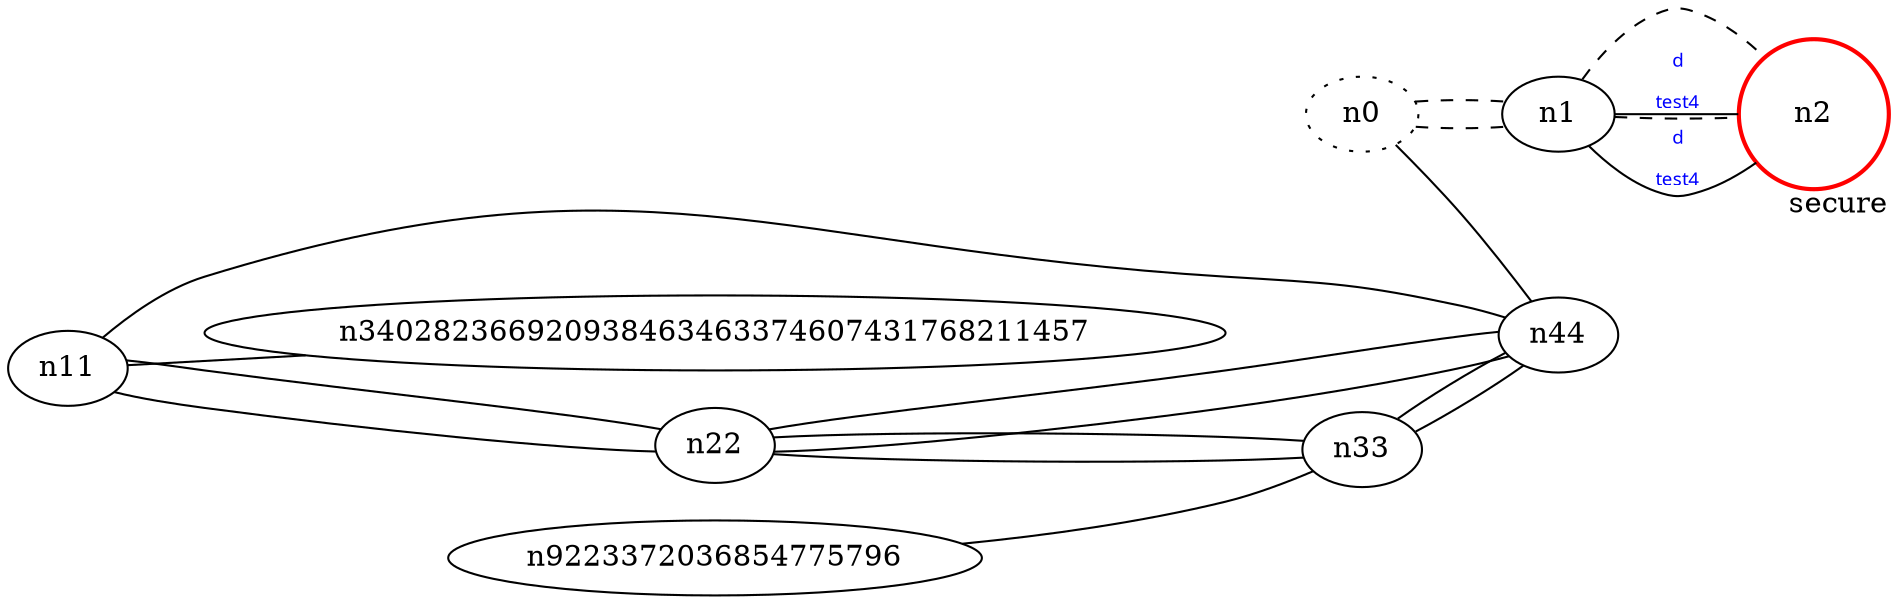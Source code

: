 graph test4 {
	rankdir=LR;
	fontcolor=blue; /* c0; c1; c0 -- c1 */
	n0 [style=dotted, fillcolor="#123456"]; // c2; c3; c2 -- c3
	n1 {
	rankdir=LR;
	fontcOlor=blue; /* c0; c1; c0 -- c1 */
	n0 [style=dotted, fillcolor="#123456"]; // c170141183460469231731687303715884105731; c3; c2 -- c3
	n2 [height=1, width=1, color=red, style=filled];
	n2 [style=bold, xlabel="d\n\l\G"];
	n0 -- n1 -- n2[style=dashed];
	n1 -- n2 [fontname="comic sans", label="d\n\l\G", fontcolor=blue, fontsize=9];
	n11 -- n22;
	n11 -- n340282366920938463463374607431768211457;
	n0 -- n44;
	n22 -- n33;
	n22 -- n44;
	n33 -- n44;
};
	n2 [style=bold, xlabel="secure"];
	n0 -- n1 -- n2[style=dashed];
	n1 -- n2 [fontname="comic sans", label="d\n\l\G", fontcolor=blue, fontsize=9];
	n11 -- n22;
	n9223372036854775796 -- n33;
	n11 -- n44;
	n22 -- n33;
	n22 -- n44;
	n33 -- n44;
}

